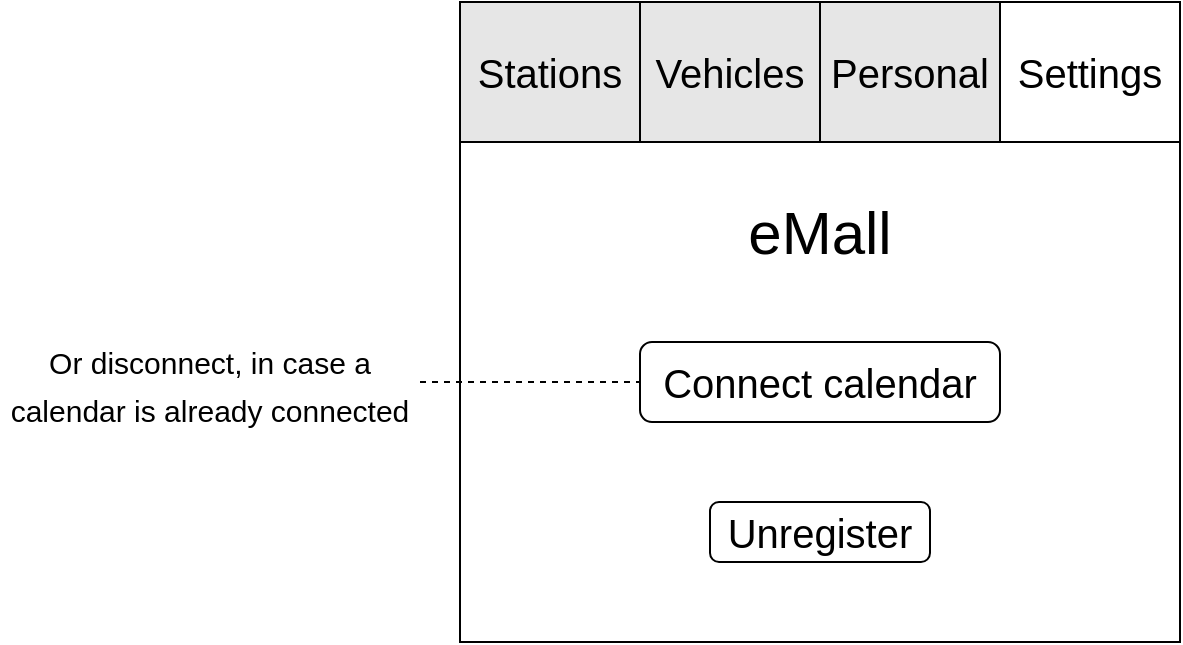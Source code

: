 <mxfile version="18.2.0" type="device"><diagram id="_gg9eRoXJpZ1KPsWaCFE" name="Page-1"><mxGraphModel dx="946" dy="486" grid="1" gridSize="10" guides="1" tooltips="1" connect="1" arrows="1" fold="1" page="1" pageScale="1" pageWidth="827" pageHeight="1169" math="0" shadow="0"><root><mxCell id="0"/><mxCell id="1" parent="0"/><mxCell id="m1bmyoxZ640nbLZtkMWV-7" value="" style="rounded=0;whiteSpace=wrap;html=1;fontSize=20;" parent="1" vertex="1"><mxGeometry x="240" width="360" height="320" as="geometry"/></mxCell><mxCell id="VylwMrU068VeO6xA9WUw-15" value="Stations" style="rounded=0;whiteSpace=wrap;html=1;fontSize=20;fontColor=#000000;fillColor=#E6E6E6;strokeColor=#000000;" parent="1" vertex="1"><mxGeometry x="240" width="90" height="70" as="geometry"/></mxCell><mxCell id="VylwMrU068VeO6xA9WUw-18" value="Vehicles" style="rounded=0;whiteSpace=wrap;html=1;fontSize=20;fontColor=#000000;fillColor=#E6E6E6;" parent="1" vertex="1"><mxGeometry x="330" width="90" height="70" as="geometry"/></mxCell><mxCell id="VylwMrU068VeO6xA9WUw-19" value="Personal" style="rounded=0;whiteSpace=wrap;html=1;fontSize=20;fontColor=#000000;fillColor=#E6E6E6;" parent="1" vertex="1"><mxGeometry x="420" width="90" height="70" as="geometry"/></mxCell><mxCell id="VylwMrU068VeO6xA9WUw-20" value="Settings" style="rounded=0;whiteSpace=wrap;html=1;fontSize=20;fontColor=#000000;fillColor=#FFFFFF;" parent="1" vertex="1"><mxGeometry x="510" width="90" height="70" as="geometry"/></mxCell><mxCell id="MhNLQ4j5SwEUzfKJH13v-1" value="Unregister" style="rounded=1;whiteSpace=wrap;html=1;fontSize=20;fontColor=#000000;strokeColor=#000000;fillColor=#FFFFFF;" vertex="1" parent="1"><mxGeometry x="365" y="250" width="110" height="30" as="geometry"/></mxCell><mxCell id="MhNLQ4j5SwEUzfKJH13v-2" value="Connect calendar" style="rounded=1;whiteSpace=wrap;html=1;fontSize=20;fontColor=#000000;strokeColor=#000000;fillColor=#FFFFFF;" vertex="1" parent="1"><mxGeometry x="330" y="170" width="180" height="40" as="geometry"/></mxCell><mxCell id="MhNLQ4j5SwEUzfKJH13v-4" value="eMall" style="text;html=1;strokeColor=none;fillColor=none;align=center;verticalAlign=middle;whiteSpace=wrap;rounded=0;fontSize=30;fontColor=#000000;" vertex="1" parent="1"><mxGeometry x="370" y="90" width="100" height="50" as="geometry"/></mxCell><mxCell id="MhNLQ4j5SwEUzfKJH13v-5" value="" style="endArrow=none;dashed=1;html=1;rounded=0;fontSize=30;fontColor=#000000;entryX=0;entryY=0.5;entryDx=0;entryDy=0;" edge="1" parent="1" target="MhNLQ4j5SwEUzfKJH13v-2"><mxGeometry width="50" height="50" relative="1" as="geometry"><mxPoint x="220" y="190" as="sourcePoint"/><mxPoint x="440" y="210" as="targetPoint"/></mxGeometry></mxCell><mxCell id="MhNLQ4j5SwEUzfKJH13v-6" value="&lt;font style=&quot;font-size: 15px;&quot;&gt;Or disconnect, in case a calendar is already connected&lt;/font&gt;" style="text;html=1;strokeColor=none;fillColor=none;align=center;verticalAlign=middle;whiteSpace=wrap;rounded=0;fontSize=20;fontColor=#000000;" vertex="1" parent="1"><mxGeometry x="10" y="160" width="210" height="60" as="geometry"/></mxCell></root></mxGraphModel></diagram></mxfile>